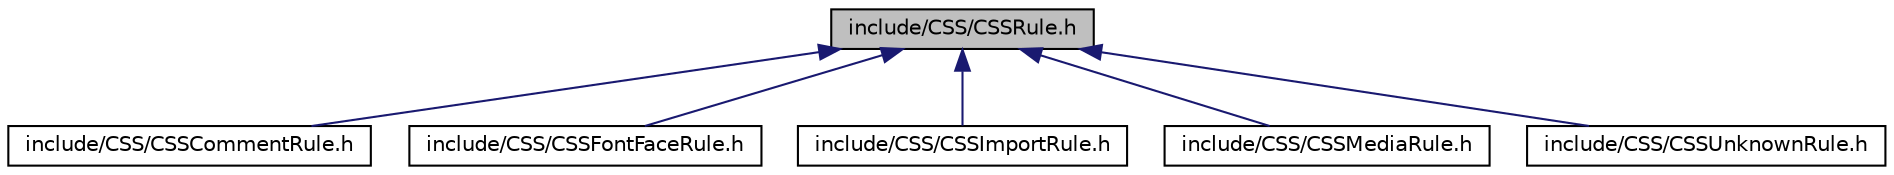 digraph G
{
  edge [fontname="Helvetica",fontsize="10",labelfontname="Helvetica",labelfontsize="10"];
  node [fontname="Helvetica",fontsize="10",shape=record];
  Node1 [label="include/CSS/CSSRule.h",height=0.2,width=0.4,color="black", fillcolor="grey75", style="filled" fontcolor="black"];
  Node1 -> Node2 [dir="back",color="midnightblue",fontsize="10",style="solid",fontname="Helvetica"];
  Node2 [label="include/CSS/CSSCommentRule.h",height=0.2,width=0.4,color="black", fillcolor="white", style="filled",URL="$_c_s_s_comment_rule_8h.html"];
  Node1 -> Node3 [dir="back",color="midnightblue",fontsize="10",style="solid",fontname="Helvetica"];
  Node3 [label="include/CSS/CSSFontFaceRule.h",height=0.2,width=0.4,color="black", fillcolor="white", style="filled",URL="$_c_s_s_font_face_rule_8h.html"];
  Node1 -> Node4 [dir="back",color="midnightblue",fontsize="10",style="solid",fontname="Helvetica"];
  Node4 [label="include/CSS/CSSImportRule.h",height=0.2,width=0.4,color="black", fillcolor="white", style="filled",URL="$_c_s_s_import_rule_8h.html"];
  Node1 -> Node5 [dir="back",color="midnightblue",fontsize="10",style="solid",fontname="Helvetica"];
  Node5 [label="include/CSS/CSSMediaRule.h",height=0.2,width=0.4,color="black", fillcolor="white", style="filled",URL="$_c_s_s_media_rule_8h.html"];
  Node1 -> Node6 [dir="back",color="midnightblue",fontsize="10",style="solid",fontname="Helvetica"];
  Node6 [label="include/CSS/CSSUnknownRule.h",height=0.2,width=0.4,color="black", fillcolor="white", style="filled",URL="$_c_s_s_unknown_rule_8h.html"];
}
